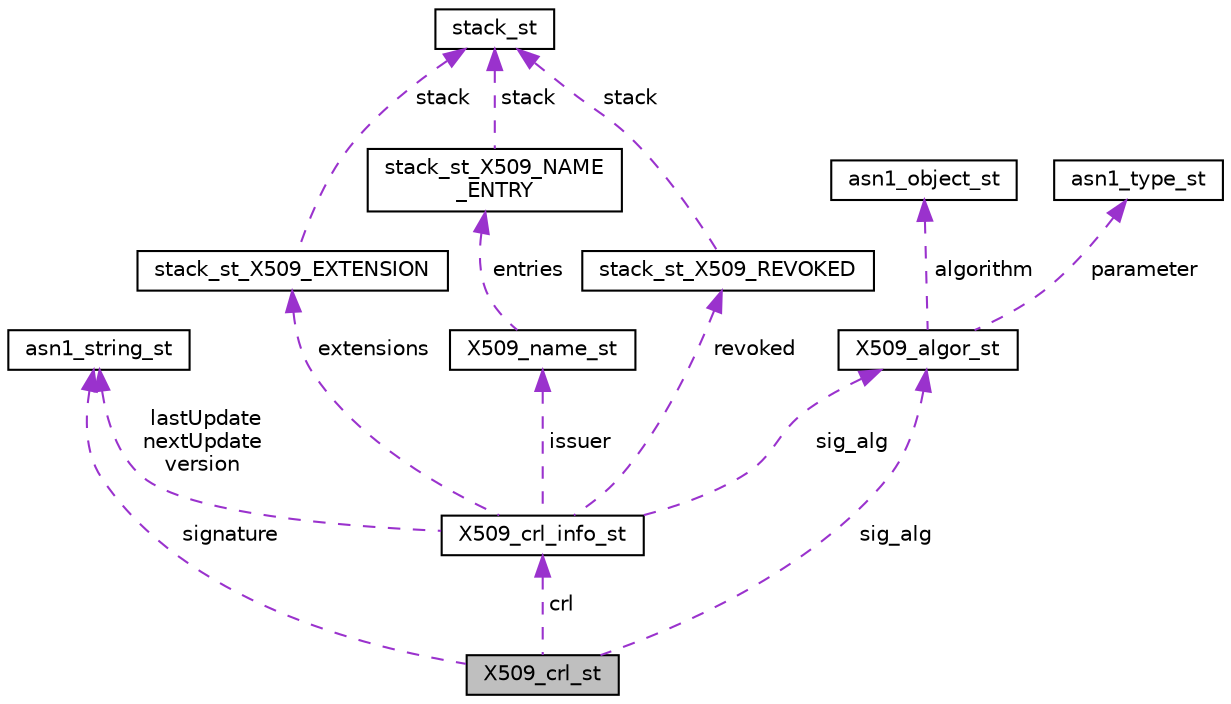 digraph "X509_crl_st"
{
 // LATEX_PDF_SIZE
  edge [fontname="Helvetica",fontsize="10",labelfontname="Helvetica",labelfontsize="10"];
  node [fontname="Helvetica",fontsize="10",shape=record];
  Node1 [label="X509_crl_st",height=0.2,width=0.4,color="black", fillcolor="grey75", style="filled", fontcolor="black",tooltip=" "];
  Node2 -> Node1 [dir="back",color="darkorchid3",fontsize="10",style="dashed",label=" signature" ,fontname="Helvetica"];
  Node2 [label="asn1_string_st",height=0.2,width=0.4,color="black", fillcolor="white", style="filled",URL="$asn1_8h.html#structasn1__string__st",tooltip=" "];
  Node3 -> Node1 [dir="back",color="darkorchid3",fontsize="10",style="dashed",label=" crl" ,fontname="Helvetica"];
  Node3 [label="X509_crl_info_st",height=0.2,width=0.4,color="black", fillcolor="white", style="filled",URL="$x509_8h.html#struct_x509__crl__info__st",tooltip=" "];
  Node2 -> Node3 [dir="back",color="darkorchid3",fontsize="10",style="dashed",label=" lastUpdate\nnextUpdate\nversion" ,fontname="Helvetica"];
  Node4 -> Node3 [dir="back",color="darkorchid3",fontsize="10",style="dashed",label=" extensions" ,fontname="Helvetica"];
  Node4 [label="stack_st_X509_EXTENSION",height=0.2,width=0.4,color="black", fillcolor="white", style="filled",URL="$x509_8h.html#structstack__st___x509___e_x_t_e_n_s_i_o_n",tooltip=" "];
  Node5 -> Node4 [dir="back",color="darkorchid3",fontsize="10",style="dashed",label=" stack" ,fontname="Helvetica"];
  Node5 [label="stack_st",height=0.2,width=0.4,color="black", fillcolor="white", style="filled",URL="$structstack__st.html",tooltip=" "];
  Node6 -> Node3 [dir="back",color="darkorchid3",fontsize="10",style="dashed",label=" issuer" ,fontname="Helvetica"];
  Node6 [label="X509_name_st",height=0.2,width=0.4,color="black", fillcolor="white", style="filled",URL="$x509_8h.html#struct_x509__name__st",tooltip=" "];
  Node7 -> Node6 [dir="back",color="darkorchid3",fontsize="10",style="dashed",label=" entries" ,fontname="Helvetica"];
  Node7 [label="stack_st_X509_NAME\l_ENTRY",height=0.2,width=0.4,color="black", fillcolor="white", style="filled",URL="$x509_8h.html#structstack__st___x509___n_a_m_e___e_n_t_r_y",tooltip=" "];
  Node5 -> Node7 [dir="back",color="darkorchid3",fontsize="10",style="dashed",label=" stack" ,fontname="Helvetica"];
  Node8 -> Node3 [dir="back",color="darkorchid3",fontsize="10",style="dashed",label=" revoked" ,fontname="Helvetica"];
  Node8 [label="stack_st_X509_REVOKED",height=0.2,width=0.4,color="black", fillcolor="white", style="filled",URL="$x509_8h.html#structstack__st___x509___r_e_v_o_k_e_d",tooltip=" "];
  Node5 -> Node8 [dir="back",color="darkorchid3",fontsize="10",style="dashed",label=" stack" ,fontname="Helvetica"];
  Node9 -> Node3 [dir="back",color="darkorchid3",fontsize="10",style="dashed",label=" sig_alg" ,fontname="Helvetica"];
  Node9 [label="X509_algor_st",height=0.2,width=0.4,color="black", fillcolor="white", style="filled",URL="$x509_8h.html#struct_x509__algor__st",tooltip=" "];
  Node10 -> Node9 [dir="back",color="darkorchid3",fontsize="10",style="dashed",label=" algorithm" ,fontname="Helvetica"];
  Node10 [label="asn1_object_st",height=0.2,width=0.4,color="black", fillcolor="white", style="filled",URL="$asn1_8h.html#structasn1__object__st",tooltip=" "];
  Node11 -> Node9 [dir="back",color="darkorchid3",fontsize="10",style="dashed",label=" parameter" ,fontname="Helvetica"];
  Node11 [label="asn1_type_st",height=0.2,width=0.4,color="black", fillcolor="white", style="filled",URL="$asn1_8h.html#structasn1__type__st",tooltip=" "];
  Node9 -> Node1 [dir="back",color="darkorchid3",fontsize="10",style="dashed",label=" sig_alg" ,fontname="Helvetica"];
}
